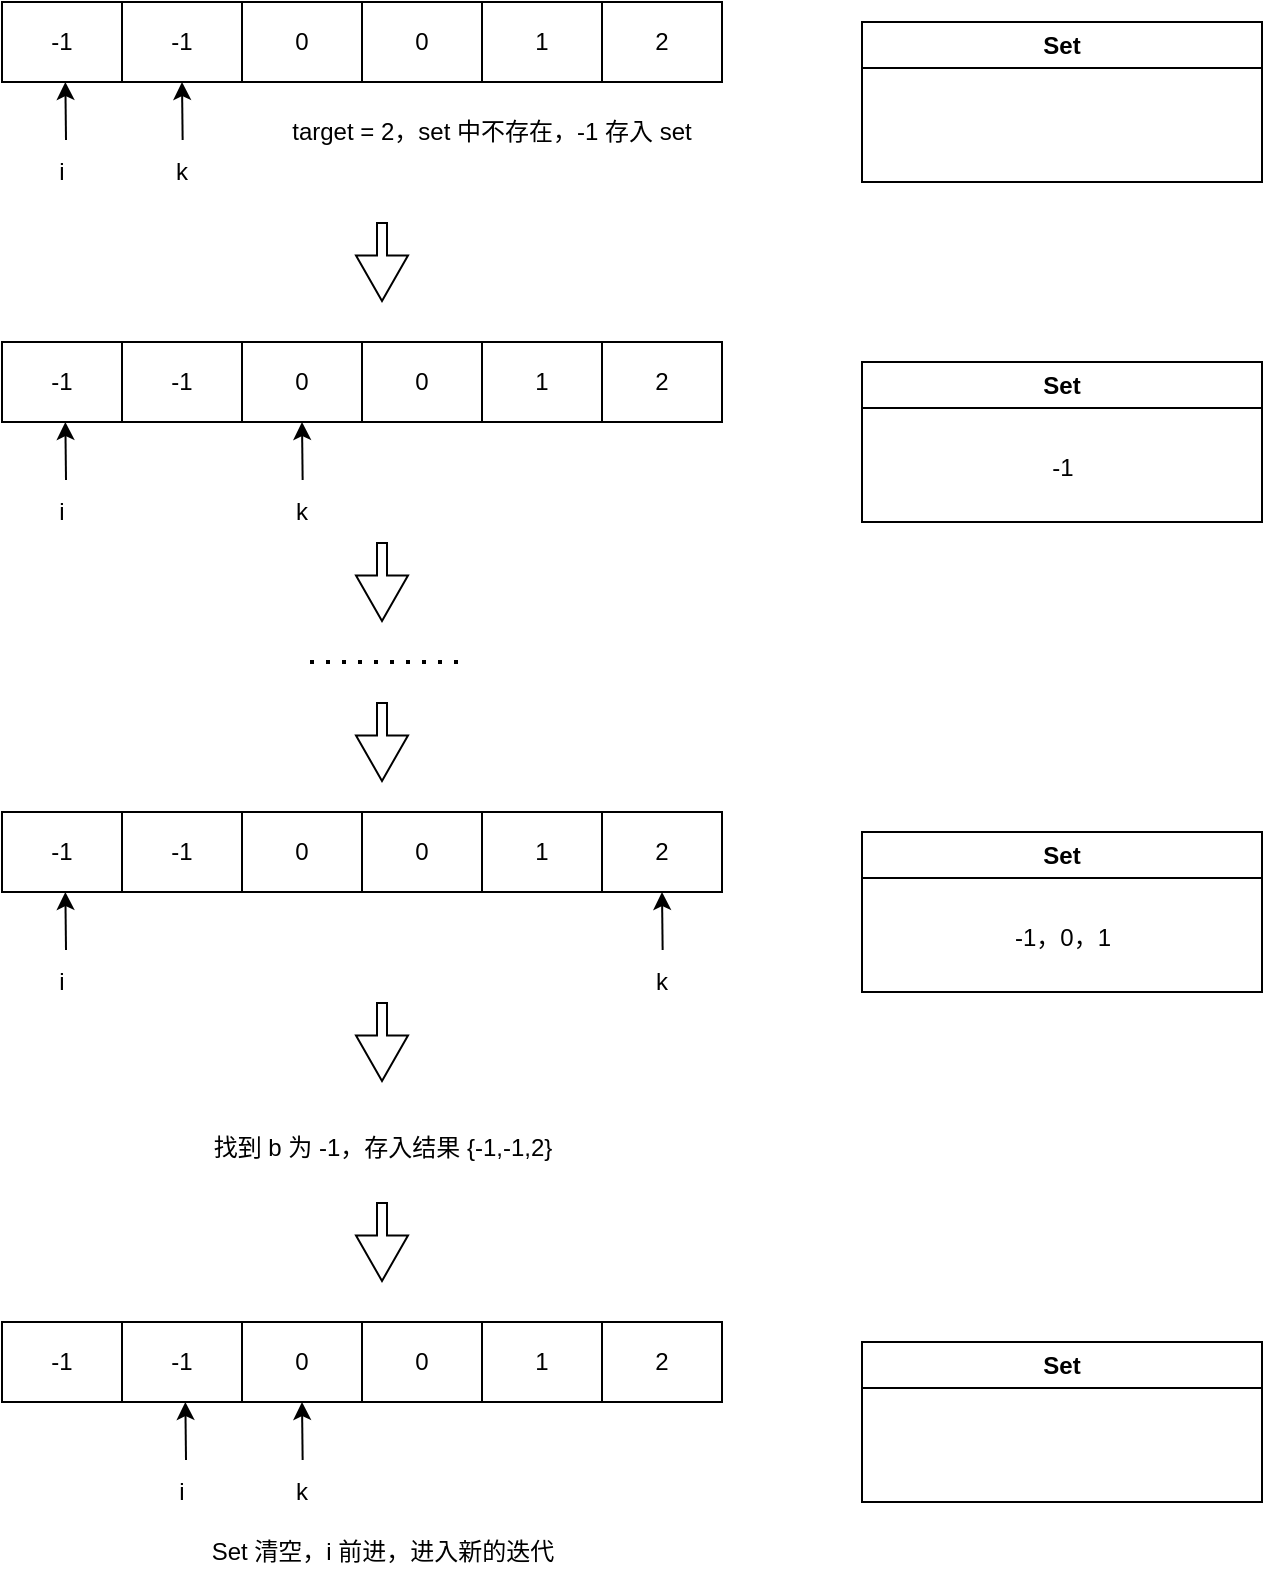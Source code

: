 <mxfile version="26.0.10">
  <diagram name="第 1 页" id="3NzuHWZnuU2A3gnkss3-">
    <mxGraphModel dx="956" dy="551" grid="1" gridSize="10" guides="1" tooltips="1" connect="1" arrows="1" fold="1" page="1" pageScale="1" pageWidth="827" pageHeight="1169" math="0" shadow="0">
      <root>
        <mxCell id="0" />
        <mxCell id="1" parent="0" />
        <mxCell id="11T_Ev-boe8UQFpLD90C-38" value="" style="shape=table;startSize=0;container=1;collapsible=0;childLayout=tableLayout;" parent="1" vertex="1">
          <mxGeometry x="180" y="130" width="360" height="40" as="geometry" />
        </mxCell>
        <mxCell id="11T_Ev-boe8UQFpLD90C-39" value="" style="shape=tableRow;horizontal=0;startSize=0;swimlaneHead=0;swimlaneBody=0;strokeColor=inherit;top=0;left=0;bottom=0;right=0;collapsible=0;dropTarget=0;fillColor=none;points=[[0,0.5],[1,0.5]];portConstraint=eastwest;" parent="11T_Ev-boe8UQFpLD90C-38" vertex="1">
          <mxGeometry width="360" height="40" as="geometry" />
        </mxCell>
        <mxCell id="11T_Ev-boe8UQFpLD90C-40" value="-1" style="shape=partialRectangle;html=1;whiteSpace=wrap;connectable=0;strokeColor=inherit;overflow=hidden;fillColor=none;top=0;left=0;bottom=0;right=0;pointerEvents=1;" parent="11T_Ev-boe8UQFpLD90C-39" vertex="1">
          <mxGeometry width="60" height="40" as="geometry">
            <mxRectangle width="60" height="40" as="alternateBounds" />
          </mxGeometry>
        </mxCell>
        <mxCell id="11T_Ev-boe8UQFpLD90C-41" value="-1" style="shape=partialRectangle;html=1;whiteSpace=wrap;connectable=0;strokeColor=inherit;overflow=hidden;fillColor=none;top=0;left=0;bottom=0;right=0;pointerEvents=1;" parent="11T_Ev-boe8UQFpLD90C-39" vertex="1">
          <mxGeometry x="60" width="60" height="40" as="geometry">
            <mxRectangle width="60" height="40" as="alternateBounds" />
          </mxGeometry>
        </mxCell>
        <mxCell id="11T_Ev-boe8UQFpLD90C-42" value="0" style="shape=partialRectangle;html=1;whiteSpace=wrap;connectable=0;strokeColor=inherit;overflow=hidden;fillColor=none;top=0;left=0;bottom=0;right=0;pointerEvents=1;" parent="11T_Ev-boe8UQFpLD90C-39" vertex="1">
          <mxGeometry x="120" width="60" height="40" as="geometry">
            <mxRectangle width="60" height="40" as="alternateBounds" />
          </mxGeometry>
        </mxCell>
        <mxCell id="11T_Ev-boe8UQFpLD90C-43" value="0" style="shape=partialRectangle;html=1;whiteSpace=wrap;connectable=0;strokeColor=inherit;overflow=hidden;fillColor=none;top=0;left=0;bottom=0;right=0;pointerEvents=1;" parent="11T_Ev-boe8UQFpLD90C-39" vertex="1">
          <mxGeometry x="180" width="60" height="40" as="geometry">
            <mxRectangle width="60" height="40" as="alternateBounds" />
          </mxGeometry>
        </mxCell>
        <mxCell id="11T_Ev-boe8UQFpLD90C-44" value="1" style="shape=partialRectangle;html=1;whiteSpace=wrap;connectable=0;strokeColor=inherit;overflow=hidden;fillColor=none;top=0;left=0;bottom=0;right=0;pointerEvents=1;" parent="11T_Ev-boe8UQFpLD90C-39" vertex="1">
          <mxGeometry x="240" width="60" height="40" as="geometry">
            <mxRectangle width="60" height="40" as="alternateBounds" />
          </mxGeometry>
        </mxCell>
        <mxCell id="11T_Ev-boe8UQFpLD90C-45" value="2" style="shape=partialRectangle;html=1;whiteSpace=wrap;connectable=0;strokeColor=inherit;overflow=hidden;fillColor=none;top=0;left=0;bottom=0;right=0;pointerEvents=1;" parent="11T_Ev-boe8UQFpLD90C-39" vertex="1">
          <mxGeometry x="300" width="60" height="40" as="geometry">
            <mxRectangle width="60" height="40" as="alternateBounds" />
          </mxGeometry>
        </mxCell>
        <mxCell id="11T_Ev-boe8UQFpLD90C-46" value="" style="endArrow=classic;html=1;rounded=0;entryX=0.088;entryY=1.013;entryDx=0;entryDy=0;entryPerimeter=0;" parent="1" edge="1">
          <mxGeometry width="50" height="50" relative="1" as="geometry">
            <mxPoint x="212" y="199" as="sourcePoint" />
            <mxPoint x="211.68" y="170.0" as="targetPoint" />
          </mxGeometry>
        </mxCell>
        <mxCell id="11T_Ev-boe8UQFpLD90C-47" value="i" style="text;html=1;align=center;verticalAlign=middle;whiteSpace=wrap;rounded=0;" parent="1" vertex="1">
          <mxGeometry x="180" y="200" width="60" height="30" as="geometry" />
        </mxCell>
        <mxCell id="11T_Ev-boe8UQFpLD90C-48" value="" style="endArrow=classic;html=1;rounded=0;entryX=0.088;entryY=1.013;entryDx=0;entryDy=0;entryPerimeter=0;" parent="1" edge="1">
          <mxGeometry width="50" height="50" relative="1" as="geometry">
            <mxPoint x="270.32" y="199" as="sourcePoint" />
            <mxPoint x="270.0" y="170.0" as="targetPoint" />
          </mxGeometry>
        </mxCell>
        <mxCell id="11T_Ev-boe8UQFpLD90C-50" value="k" style="text;html=1;align=center;verticalAlign=middle;whiteSpace=wrap;rounded=0;" parent="1" vertex="1">
          <mxGeometry x="240" y="200" width="60" height="30" as="geometry" />
        </mxCell>
        <mxCell id="knhPBs6mtt6FmTBYyQ34-1" value="Set" style="swimlane;whiteSpace=wrap;html=1;" parent="1" vertex="1">
          <mxGeometry x="610" y="140" width="200" height="80" as="geometry" />
        </mxCell>
        <mxCell id="knhPBs6mtt6FmTBYyQ34-2" value="target = 2，set 中不存在，-1 存入 set" style="text;html=1;align=center;verticalAlign=middle;whiteSpace=wrap;rounded=0;" parent="1" vertex="1">
          <mxGeometry x="320" y="180" width="210" height="30" as="geometry" />
        </mxCell>
        <mxCell id="knhPBs6mtt6FmTBYyQ34-3" style="edgeStyle=orthogonalEdgeStyle;rounded=0;orthogonalLoop=1;jettySize=auto;html=1;exitX=0.5;exitY=1;exitDx=0;exitDy=0;" parent="1" source="knhPBs6mtt6FmTBYyQ34-2" target="knhPBs6mtt6FmTBYyQ34-2" edge="1">
          <mxGeometry relative="1" as="geometry" />
        </mxCell>
        <mxCell id="knhPBs6mtt6FmTBYyQ34-4" value="" style="shape=flexArrow;endArrow=classic;html=1;rounded=0;width=5;endSize=7.27;" parent="1" edge="1">
          <mxGeometry width="50" height="50" relative="1" as="geometry">
            <mxPoint x="370" y="240" as="sourcePoint" />
            <mxPoint x="370" y="280" as="targetPoint" />
          </mxGeometry>
        </mxCell>
        <mxCell id="knhPBs6mtt6FmTBYyQ34-5" value="" style="shape=table;startSize=0;container=1;collapsible=0;childLayout=tableLayout;" parent="1" vertex="1">
          <mxGeometry x="180" y="300" width="360" height="40" as="geometry" />
        </mxCell>
        <mxCell id="knhPBs6mtt6FmTBYyQ34-6" value="" style="shape=tableRow;horizontal=0;startSize=0;swimlaneHead=0;swimlaneBody=0;strokeColor=inherit;top=0;left=0;bottom=0;right=0;collapsible=0;dropTarget=0;fillColor=none;points=[[0,0.5],[1,0.5]];portConstraint=eastwest;" parent="knhPBs6mtt6FmTBYyQ34-5" vertex="1">
          <mxGeometry width="360" height="40" as="geometry" />
        </mxCell>
        <mxCell id="knhPBs6mtt6FmTBYyQ34-7" value="-1" style="shape=partialRectangle;html=1;whiteSpace=wrap;connectable=0;strokeColor=inherit;overflow=hidden;fillColor=none;top=0;left=0;bottom=0;right=0;pointerEvents=1;" parent="knhPBs6mtt6FmTBYyQ34-6" vertex="1">
          <mxGeometry width="60" height="40" as="geometry">
            <mxRectangle width="60" height="40" as="alternateBounds" />
          </mxGeometry>
        </mxCell>
        <mxCell id="knhPBs6mtt6FmTBYyQ34-8" value="-1" style="shape=partialRectangle;html=1;whiteSpace=wrap;connectable=0;strokeColor=inherit;overflow=hidden;fillColor=none;top=0;left=0;bottom=0;right=0;pointerEvents=1;" parent="knhPBs6mtt6FmTBYyQ34-6" vertex="1">
          <mxGeometry x="60" width="60" height="40" as="geometry">
            <mxRectangle width="60" height="40" as="alternateBounds" />
          </mxGeometry>
        </mxCell>
        <mxCell id="knhPBs6mtt6FmTBYyQ34-9" value="0" style="shape=partialRectangle;html=1;whiteSpace=wrap;connectable=0;strokeColor=inherit;overflow=hidden;fillColor=none;top=0;left=0;bottom=0;right=0;pointerEvents=1;" parent="knhPBs6mtt6FmTBYyQ34-6" vertex="1">
          <mxGeometry x="120" width="60" height="40" as="geometry">
            <mxRectangle width="60" height="40" as="alternateBounds" />
          </mxGeometry>
        </mxCell>
        <mxCell id="knhPBs6mtt6FmTBYyQ34-10" value="0" style="shape=partialRectangle;html=1;whiteSpace=wrap;connectable=0;strokeColor=inherit;overflow=hidden;fillColor=none;top=0;left=0;bottom=0;right=0;pointerEvents=1;" parent="knhPBs6mtt6FmTBYyQ34-6" vertex="1">
          <mxGeometry x="180" width="60" height="40" as="geometry">
            <mxRectangle width="60" height="40" as="alternateBounds" />
          </mxGeometry>
        </mxCell>
        <mxCell id="knhPBs6mtt6FmTBYyQ34-11" value="1" style="shape=partialRectangle;html=1;whiteSpace=wrap;connectable=0;strokeColor=inherit;overflow=hidden;fillColor=none;top=0;left=0;bottom=0;right=0;pointerEvents=1;" parent="knhPBs6mtt6FmTBYyQ34-6" vertex="1">
          <mxGeometry x="240" width="60" height="40" as="geometry">
            <mxRectangle width="60" height="40" as="alternateBounds" />
          </mxGeometry>
        </mxCell>
        <mxCell id="knhPBs6mtt6FmTBYyQ34-12" value="2" style="shape=partialRectangle;html=1;whiteSpace=wrap;connectable=0;strokeColor=inherit;overflow=hidden;fillColor=none;top=0;left=0;bottom=0;right=0;pointerEvents=1;" parent="knhPBs6mtt6FmTBYyQ34-6" vertex="1">
          <mxGeometry x="300" width="60" height="40" as="geometry">
            <mxRectangle width="60" height="40" as="alternateBounds" />
          </mxGeometry>
        </mxCell>
        <mxCell id="knhPBs6mtt6FmTBYyQ34-13" value="" style="endArrow=classic;html=1;rounded=0;entryX=0.088;entryY=1.013;entryDx=0;entryDy=0;entryPerimeter=0;" parent="1" edge="1">
          <mxGeometry width="50" height="50" relative="1" as="geometry">
            <mxPoint x="212" y="369" as="sourcePoint" />
            <mxPoint x="211.68" y="340" as="targetPoint" />
          </mxGeometry>
        </mxCell>
        <mxCell id="knhPBs6mtt6FmTBYyQ34-14" value="i" style="text;html=1;align=center;verticalAlign=middle;whiteSpace=wrap;rounded=0;" parent="1" vertex="1">
          <mxGeometry x="180" y="370" width="60" height="30" as="geometry" />
        </mxCell>
        <mxCell id="knhPBs6mtt6FmTBYyQ34-15" value="" style="endArrow=classic;html=1;rounded=0;entryX=0.088;entryY=1.013;entryDx=0;entryDy=0;entryPerimeter=0;" parent="1" edge="1">
          <mxGeometry width="50" height="50" relative="1" as="geometry">
            <mxPoint x="330.32" y="369" as="sourcePoint" />
            <mxPoint x="330.0" y="340" as="targetPoint" />
          </mxGeometry>
        </mxCell>
        <mxCell id="knhPBs6mtt6FmTBYyQ34-16" value="k" style="text;html=1;align=center;verticalAlign=middle;whiteSpace=wrap;rounded=0;" parent="1" vertex="1">
          <mxGeometry x="300" y="370" width="60" height="30" as="geometry" />
        </mxCell>
        <mxCell id="knhPBs6mtt6FmTBYyQ34-17" value="Set" style="swimlane;whiteSpace=wrap;html=1;" parent="1" vertex="1">
          <mxGeometry x="610" y="310" width="200" height="80" as="geometry" />
        </mxCell>
        <mxCell id="knhPBs6mtt6FmTBYyQ34-19" style="edgeStyle=orthogonalEdgeStyle;rounded=0;orthogonalLoop=1;jettySize=auto;html=1;exitX=0.5;exitY=1;exitDx=0;exitDy=0;" parent="1" edge="1">
          <mxGeometry relative="1" as="geometry">
            <mxPoint x="425" y="380" as="sourcePoint" />
            <mxPoint x="425" y="380" as="targetPoint" />
          </mxGeometry>
        </mxCell>
        <mxCell id="knhPBs6mtt6FmTBYyQ34-20" value="-1" style="text;html=1;align=center;verticalAlign=middle;resizable=0;points=[];autosize=1;strokeColor=none;fillColor=none;" parent="1" vertex="1">
          <mxGeometry x="695" y="348" width="30" height="30" as="geometry" />
        </mxCell>
        <mxCell id="knhPBs6mtt6FmTBYyQ34-23" value="" style="shape=flexArrow;endArrow=classic;html=1;rounded=0;width=5;endSize=7.27;" parent="1" edge="1">
          <mxGeometry width="50" height="50" relative="1" as="geometry">
            <mxPoint x="370" y="400" as="sourcePoint" />
            <mxPoint x="370" y="440" as="targetPoint" />
          </mxGeometry>
        </mxCell>
        <mxCell id="knhPBs6mtt6FmTBYyQ34-24" value="" style="endArrow=none;dashed=1;html=1;dashPattern=1 3;strokeWidth=2;rounded=0;" parent="1" edge="1">
          <mxGeometry width="50" height="50" relative="1" as="geometry">
            <mxPoint x="334" y="460" as="sourcePoint" />
            <mxPoint x="414" y="460" as="targetPoint" />
          </mxGeometry>
        </mxCell>
        <mxCell id="knhPBs6mtt6FmTBYyQ34-25" value="" style="shape=flexArrow;endArrow=classic;html=1;rounded=0;width=5;endSize=7.27;" parent="1" edge="1">
          <mxGeometry width="50" height="50" relative="1" as="geometry">
            <mxPoint x="370" y="480" as="sourcePoint" />
            <mxPoint x="370" y="520" as="targetPoint" />
          </mxGeometry>
        </mxCell>
        <mxCell id="knhPBs6mtt6FmTBYyQ34-26" value="" style="shape=table;startSize=0;container=1;collapsible=0;childLayout=tableLayout;" parent="1" vertex="1">
          <mxGeometry x="180" y="535" width="360" height="40" as="geometry" />
        </mxCell>
        <mxCell id="knhPBs6mtt6FmTBYyQ34-27" value="" style="shape=tableRow;horizontal=0;startSize=0;swimlaneHead=0;swimlaneBody=0;strokeColor=inherit;top=0;left=0;bottom=0;right=0;collapsible=0;dropTarget=0;fillColor=none;points=[[0,0.5],[1,0.5]];portConstraint=eastwest;" parent="knhPBs6mtt6FmTBYyQ34-26" vertex="1">
          <mxGeometry width="360" height="40" as="geometry" />
        </mxCell>
        <mxCell id="knhPBs6mtt6FmTBYyQ34-28" value="-1" style="shape=partialRectangle;html=1;whiteSpace=wrap;connectable=0;strokeColor=inherit;overflow=hidden;fillColor=none;top=0;left=0;bottom=0;right=0;pointerEvents=1;" parent="knhPBs6mtt6FmTBYyQ34-27" vertex="1">
          <mxGeometry width="60" height="40" as="geometry">
            <mxRectangle width="60" height="40" as="alternateBounds" />
          </mxGeometry>
        </mxCell>
        <mxCell id="knhPBs6mtt6FmTBYyQ34-29" value="-1" style="shape=partialRectangle;html=1;whiteSpace=wrap;connectable=0;strokeColor=inherit;overflow=hidden;fillColor=none;top=0;left=0;bottom=0;right=0;pointerEvents=1;" parent="knhPBs6mtt6FmTBYyQ34-27" vertex="1">
          <mxGeometry x="60" width="60" height="40" as="geometry">
            <mxRectangle width="60" height="40" as="alternateBounds" />
          </mxGeometry>
        </mxCell>
        <mxCell id="knhPBs6mtt6FmTBYyQ34-30" value="0" style="shape=partialRectangle;html=1;whiteSpace=wrap;connectable=0;strokeColor=inherit;overflow=hidden;fillColor=none;top=0;left=0;bottom=0;right=0;pointerEvents=1;" parent="knhPBs6mtt6FmTBYyQ34-27" vertex="1">
          <mxGeometry x="120" width="60" height="40" as="geometry">
            <mxRectangle width="60" height="40" as="alternateBounds" />
          </mxGeometry>
        </mxCell>
        <mxCell id="knhPBs6mtt6FmTBYyQ34-31" value="0" style="shape=partialRectangle;html=1;whiteSpace=wrap;connectable=0;strokeColor=inherit;overflow=hidden;fillColor=none;top=0;left=0;bottom=0;right=0;pointerEvents=1;" parent="knhPBs6mtt6FmTBYyQ34-27" vertex="1">
          <mxGeometry x="180" width="60" height="40" as="geometry">
            <mxRectangle width="60" height="40" as="alternateBounds" />
          </mxGeometry>
        </mxCell>
        <mxCell id="knhPBs6mtt6FmTBYyQ34-32" value="1" style="shape=partialRectangle;html=1;whiteSpace=wrap;connectable=0;strokeColor=inherit;overflow=hidden;fillColor=none;top=0;left=0;bottom=0;right=0;pointerEvents=1;" parent="knhPBs6mtt6FmTBYyQ34-27" vertex="1">
          <mxGeometry x="240" width="60" height="40" as="geometry">
            <mxRectangle width="60" height="40" as="alternateBounds" />
          </mxGeometry>
        </mxCell>
        <mxCell id="knhPBs6mtt6FmTBYyQ34-33" value="2" style="shape=partialRectangle;html=1;whiteSpace=wrap;connectable=0;strokeColor=inherit;overflow=hidden;fillColor=none;top=0;left=0;bottom=0;right=0;pointerEvents=1;" parent="knhPBs6mtt6FmTBYyQ34-27" vertex="1">
          <mxGeometry x="300" width="60" height="40" as="geometry">
            <mxRectangle width="60" height="40" as="alternateBounds" />
          </mxGeometry>
        </mxCell>
        <mxCell id="knhPBs6mtt6FmTBYyQ34-34" value="" style="endArrow=classic;html=1;rounded=0;entryX=0.088;entryY=1.013;entryDx=0;entryDy=0;entryPerimeter=0;" parent="1" edge="1">
          <mxGeometry width="50" height="50" relative="1" as="geometry">
            <mxPoint x="212" y="604" as="sourcePoint" />
            <mxPoint x="211.68" y="575" as="targetPoint" />
          </mxGeometry>
        </mxCell>
        <mxCell id="knhPBs6mtt6FmTBYyQ34-35" value="i" style="text;html=1;align=center;verticalAlign=middle;whiteSpace=wrap;rounded=0;" parent="1" vertex="1">
          <mxGeometry x="180" y="605" width="60" height="30" as="geometry" />
        </mxCell>
        <mxCell id="knhPBs6mtt6FmTBYyQ34-36" value="" style="endArrow=classic;html=1;rounded=0;entryX=0.088;entryY=1.013;entryDx=0;entryDy=0;entryPerimeter=0;" parent="1" edge="1">
          <mxGeometry width="50" height="50" relative="1" as="geometry">
            <mxPoint x="510.32" y="604" as="sourcePoint" />
            <mxPoint x="510.0" y="575" as="targetPoint" />
          </mxGeometry>
        </mxCell>
        <mxCell id="knhPBs6mtt6FmTBYyQ34-37" value="k" style="text;html=1;align=center;verticalAlign=middle;whiteSpace=wrap;rounded=0;" parent="1" vertex="1">
          <mxGeometry x="480" y="605" width="60" height="30" as="geometry" />
        </mxCell>
        <mxCell id="knhPBs6mtt6FmTBYyQ34-38" value="Set" style="swimlane;whiteSpace=wrap;html=1;" parent="1" vertex="1">
          <mxGeometry x="610" y="545" width="200" height="80" as="geometry" />
        </mxCell>
        <mxCell id="knhPBs6mtt6FmTBYyQ34-39" style="edgeStyle=orthogonalEdgeStyle;rounded=0;orthogonalLoop=1;jettySize=auto;html=1;exitX=0.5;exitY=1;exitDx=0;exitDy=0;" parent="1" edge="1">
          <mxGeometry relative="1" as="geometry">
            <mxPoint x="425" y="615" as="sourcePoint" />
            <mxPoint x="425" y="615" as="targetPoint" />
          </mxGeometry>
        </mxCell>
        <mxCell id="knhPBs6mtt6FmTBYyQ34-40" value="-1，0，1" style="text;html=1;align=center;verticalAlign=middle;resizable=0;points=[];autosize=1;strokeColor=none;fillColor=none;" parent="1" vertex="1">
          <mxGeometry x="675" y="583" width="70" height="30" as="geometry" />
        </mxCell>
        <mxCell id="knhPBs6mtt6FmTBYyQ34-42" value="" style="shape=flexArrow;endArrow=classic;html=1;rounded=0;width=5;endSize=7.27;" parent="1" edge="1">
          <mxGeometry width="50" height="50" relative="1" as="geometry">
            <mxPoint x="370" y="630" as="sourcePoint" />
            <mxPoint x="370" y="670" as="targetPoint" />
          </mxGeometry>
        </mxCell>
        <mxCell id="knhPBs6mtt6FmTBYyQ34-43" value="找到 b 为 -1，存入结果 {-1,-1,2}" style="text;html=1;align=center;verticalAlign=middle;resizable=0;points=[];autosize=1;strokeColor=none;fillColor=none;" parent="1" vertex="1">
          <mxGeometry x="275" y="688" width="190" height="30" as="geometry" />
        </mxCell>
        <mxCell id="knhPBs6mtt6FmTBYyQ34-44" value="" style="shape=flexArrow;endArrow=classic;html=1;rounded=0;width=5;endSize=7.27;" parent="1" edge="1">
          <mxGeometry width="50" height="50" relative="1" as="geometry">
            <mxPoint x="370" y="730" as="sourcePoint" />
            <mxPoint x="370" y="770" as="targetPoint" />
          </mxGeometry>
        </mxCell>
        <mxCell id="knhPBs6mtt6FmTBYyQ34-45" value="" style="shape=table;startSize=0;container=1;collapsible=0;childLayout=tableLayout;" parent="1" vertex="1">
          <mxGeometry x="180" y="790" width="360" height="40" as="geometry" />
        </mxCell>
        <mxCell id="knhPBs6mtt6FmTBYyQ34-46" value="" style="shape=tableRow;horizontal=0;startSize=0;swimlaneHead=0;swimlaneBody=0;strokeColor=inherit;top=0;left=0;bottom=0;right=0;collapsible=0;dropTarget=0;fillColor=none;points=[[0,0.5],[1,0.5]];portConstraint=eastwest;" parent="knhPBs6mtt6FmTBYyQ34-45" vertex="1">
          <mxGeometry width="360" height="40" as="geometry" />
        </mxCell>
        <mxCell id="knhPBs6mtt6FmTBYyQ34-47" value="-1" style="shape=partialRectangle;html=1;whiteSpace=wrap;connectable=0;strokeColor=inherit;overflow=hidden;fillColor=none;top=0;left=0;bottom=0;right=0;pointerEvents=1;" parent="knhPBs6mtt6FmTBYyQ34-46" vertex="1">
          <mxGeometry width="60" height="40" as="geometry">
            <mxRectangle width="60" height="40" as="alternateBounds" />
          </mxGeometry>
        </mxCell>
        <mxCell id="knhPBs6mtt6FmTBYyQ34-48" value="-1" style="shape=partialRectangle;html=1;whiteSpace=wrap;connectable=0;strokeColor=inherit;overflow=hidden;fillColor=none;top=0;left=0;bottom=0;right=0;pointerEvents=1;" parent="knhPBs6mtt6FmTBYyQ34-46" vertex="1">
          <mxGeometry x="60" width="60" height="40" as="geometry">
            <mxRectangle width="60" height="40" as="alternateBounds" />
          </mxGeometry>
        </mxCell>
        <mxCell id="knhPBs6mtt6FmTBYyQ34-49" value="0" style="shape=partialRectangle;html=1;whiteSpace=wrap;connectable=0;strokeColor=inherit;overflow=hidden;fillColor=none;top=0;left=0;bottom=0;right=0;pointerEvents=1;" parent="knhPBs6mtt6FmTBYyQ34-46" vertex="1">
          <mxGeometry x="120" width="60" height="40" as="geometry">
            <mxRectangle width="60" height="40" as="alternateBounds" />
          </mxGeometry>
        </mxCell>
        <mxCell id="knhPBs6mtt6FmTBYyQ34-50" value="0" style="shape=partialRectangle;html=1;whiteSpace=wrap;connectable=0;strokeColor=inherit;overflow=hidden;fillColor=none;top=0;left=0;bottom=0;right=0;pointerEvents=1;" parent="knhPBs6mtt6FmTBYyQ34-46" vertex="1">
          <mxGeometry x="180" width="60" height="40" as="geometry">
            <mxRectangle width="60" height="40" as="alternateBounds" />
          </mxGeometry>
        </mxCell>
        <mxCell id="knhPBs6mtt6FmTBYyQ34-51" value="1" style="shape=partialRectangle;html=1;whiteSpace=wrap;connectable=0;strokeColor=inherit;overflow=hidden;fillColor=none;top=0;left=0;bottom=0;right=0;pointerEvents=1;" parent="knhPBs6mtt6FmTBYyQ34-46" vertex="1">
          <mxGeometry x="240" width="60" height="40" as="geometry">
            <mxRectangle width="60" height="40" as="alternateBounds" />
          </mxGeometry>
        </mxCell>
        <mxCell id="knhPBs6mtt6FmTBYyQ34-52" value="2" style="shape=partialRectangle;html=1;whiteSpace=wrap;connectable=0;strokeColor=inherit;overflow=hidden;fillColor=none;top=0;left=0;bottom=0;right=0;pointerEvents=1;" parent="knhPBs6mtt6FmTBYyQ34-46" vertex="1">
          <mxGeometry x="300" width="60" height="40" as="geometry">
            <mxRectangle width="60" height="40" as="alternateBounds" />
          </mxGeometry>
        </mxCell>
        <mxCell id="knhPBs6mtt6FmTBYyQ34-53" value="" style="endArrow=classic;html=1;rounded=0;entryX=0.088;entryY=1.013;entryDx=0;entryDy=0;entryPerimeter=0;" parent="1" edge="1">
          <mxGeometry width="50" height="50" relative="1" as="geometry">
            <mxPoint x="272" y="859" as="sourcePoint" />
            <mxPoint x="271.68" y="830" as="targetPoint" />
          </mxGeometry>
        </mxCell>
        <mxCell id="knhPBs6mtt6FmTBYyQ34-54" value="i" style="text;html=1;align=center;verticalAlign=middle;whiteSpace=wrap;rounded=0;" parent="1" vertex="1">
          <mxGeometry x="240" y="860" width="60" height="30" as="geometry" />
        </mxCell>
        <mxCell id="knhPBs6mtt6FmTBYyQ34-55" value="" style="endArrow=classic;html=1;rounded=0;entryX=0.088;entryY=1.013;entryDx=0;entryDy=0;entryPerimeter=0;" parent="1" edge="1">
          <mxGeometry width="50" height="50" relative="1" as="geometry">
            <mxPoint x="330.32" y="859" as="sourcePoint" />
            <mxPoint x="330" y="830" as="targetPoint" />
          </mxGeometry>
        </mxCell>
        <mxCell id="knhPBs6mtt6FmTBYyQ34-56" value="k" style="text;html=1;align=center;verticalAlign=middle;whiteSpace=wrap;rounded=0;" parent="1" vertex="1">
          <mxGeometry x="300" y="860" width="60" height="30" as="geometry" />
        </mxCell>
        <mxCell id="knhPBs6mtt6FmTBYyQ34-57" value="Set" style="swimlane;whiteSpace=wrap;html=1;" parent="1" vertex="1">
          <mxGeometry x="610" y="800" width="200" height="80" as="geometry" />
        </mxCell>
        <mxCell id="knhPBs6mtt6FmTBYyQ34-58" style="edgeStyle=orthogonalEdgeStyle;rounded=0;orthogonalLoop=1;jettySize=auto;html=1;exitX=0.5;exitY=1;exitDx=0;exitDy=0;" parent="1" edge="1">
          <mxGeometry relative="1" as="geometry">
            <mxPoint x="425" y="870" as="sourcePoint" />
            <mxPoint x="425" y="870" as="targetPoint" />
          </mxGeometry>
        </mxCell>
        <mxCell id="knhPBs6mtt6FmTBYyQ34-60" value="Set 清空，i 前进，进入新的迭代" style="text;html=1;align=center;verticalAlign=middle;resizable=0;points=[];autosize=1;strokeColor=none;fillColor=none;" parent="1" vertex="1">
          <mxGeometry x="275" y="890" width="190" height="30" as="geometry" />
        </mxCell>
      </root>
    </mxGraphModel>
  </diagram>
</mxfile>

